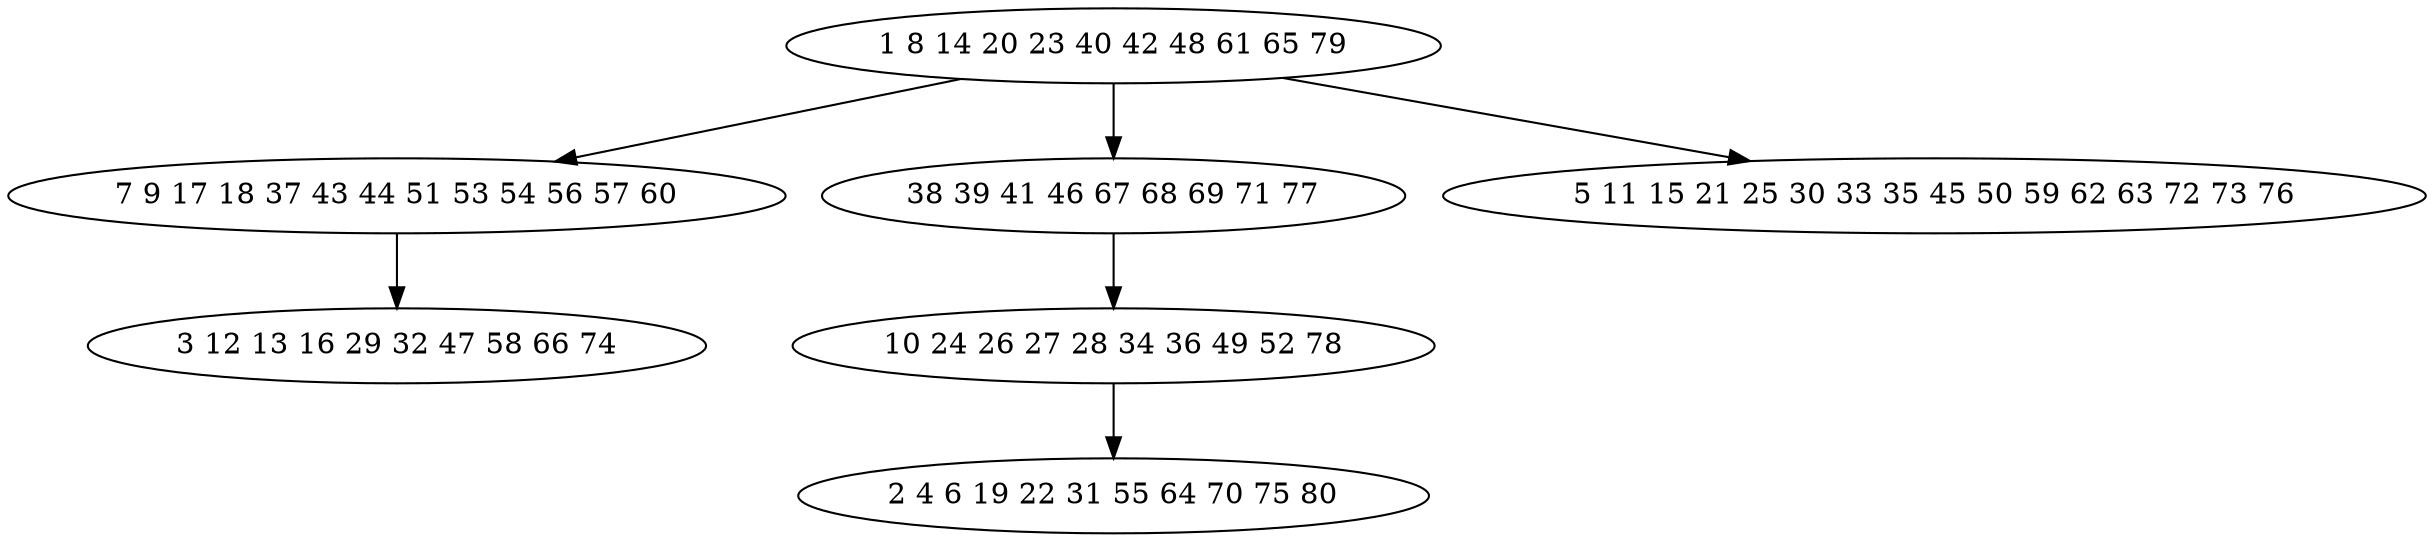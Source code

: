 digraph true_tree {
	"0" -> "1"
	"1" -> "2"
	"0" -> "3"
	"0" -> "4"
	"3" -> "5"
	"5" -> "6"
	"0" [label="1 8 14 20 23 40 42 48 61 65 79"];
	"1" [label="7 9 17 18 37 43 44 51 53 54 56 57 60"];
	"2" [label="3 12 13 16 29 32 47 58 66 74"];
	"3" [label="38 39 41 46 67 68 69 71 77"];
	"4" [label="5 11 15 21 25 30 33 35 45 50 59 62 63 72 73 76"];
	"5" [label="10 24 26 27 28 34 36 49 52 78"];
	"6" [label="2 4 6 19 22 31 55 64 70 75 80"];
}
